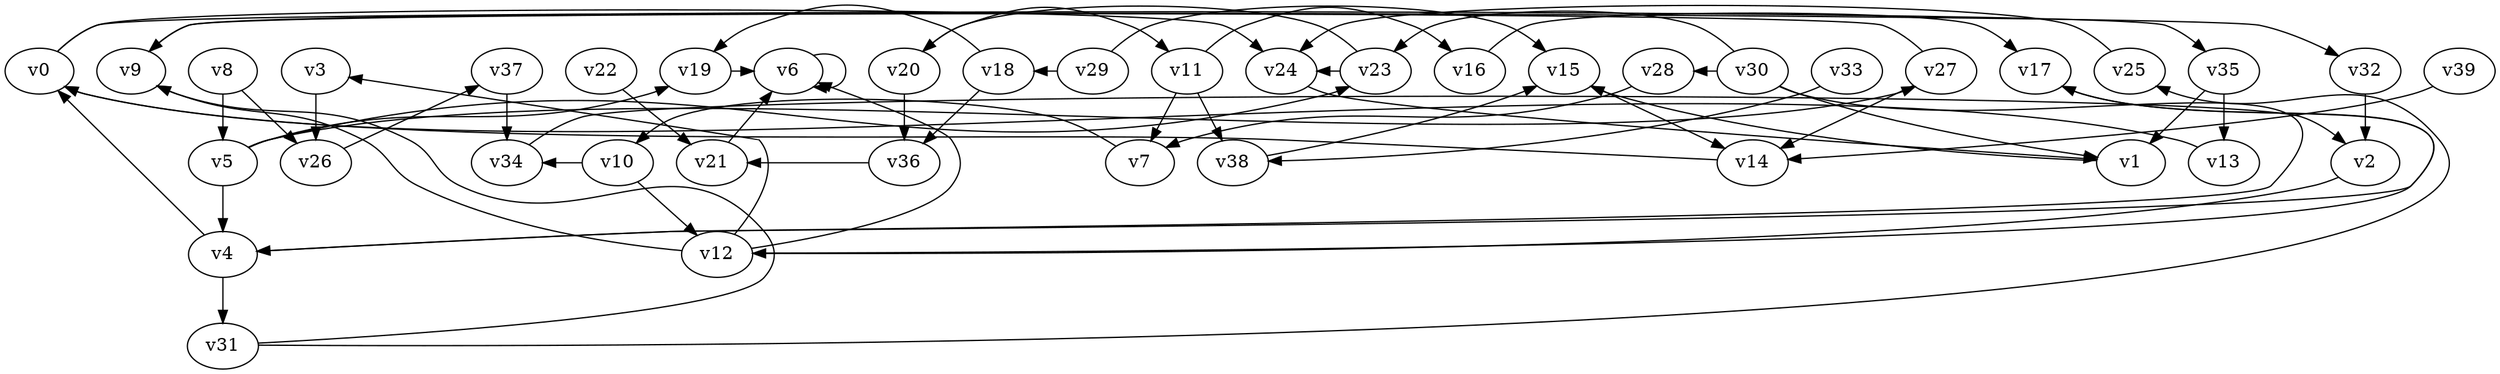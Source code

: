 // Benchmark game 49 - 40 vertices
digraph G {
    v0 [name="v0", player=1, target=1];
    v1 [name="v1", player=0];
    v2 [name="v2", player=1];
    v3 [name="v3", player=0, target=1];
    v4 [name="v4", player=0];
    v5 [name="v5", player=1];
    v6 [name="v6", player=0, target=1];
    v7 [name="v7", player=0];
    v8 [name="v8", player=1];
    v9 [name="v9", player=1];
    v10 [name="v10", player=1];
    v11 [name="v11", player=1];
    v12 [name="v12", player=0];
    v13 [name="v13", player=0];
    v14 [name="v14", player=0];
    v15 [name="v15", player=1];
    v16 [name="v16", player=0];
    v17 [name="v17", player=1];
    v18 [name="v18", player=1];
    v19 [name="v19", player=0, target=1];
    v20 [name="v20", player=0];
    v21 [name="v21", player=0];
    v22 [name="v22", player=0];
    v23 [name="v23", player=0];
    v24 [name="v24", player=1, target=1];
    v25 [name="v25", player=0];
    v26 [name="v26", player=1];
    v27 [name="v27", player=0];
    v28 [name="v28", player=0, target=1];
    v29 [name="v29", player=0];
    v30 [name="v30", player=1];
    v31 [name="v31", player=0];
    v32 [name="v32", player=1];
    v33 [name="v33", player=1, target=1];
    v34 [name="v34", player=0];
    v35 [name="v35", player=0];
    v36 [name="v36", player=0];
    v37 [name="v37", player=0];
    v38 [name="v38", player=1];
    v39 [name="v39", player=0];

    v0 -> v24 [constraint="time >= 15"];
    v1 -> v15 [constraint="time == 7"];
    v2 -> v12;
    v3 -> v26;
    v4 -> v0 [constraint="time == 6"];
    v5 -> v4;
    v6 -> v6 [constraint="time >= 14"];
    v7 -> v10 [constraint="time >= 1"];
    v8 -> v26 [constraint="time % 4 == 2"];
    v9 -> v35 [constraint="time % 6 == 1"];
    v10 -> v34 [constraint="time == 13"];
    v11 -> v7;
    v12 -> v6 [constraint="time == 5"];
    v13 -> v0 [constraint="time == 10"];
    v14 -> v0 [constraint="time == 14"];
    v15 -> v14;
    v16 -> v17 [constraint="time % 4 == 0"];
    v17 -> v4 [constraint="time <= 18"];
    v18 -> v19 [constraint="time >= 8"];
    v19 -> v6 [constraint="time >= 13"];
    v20 -> v36;
    v21 -> v6 [constraint="time % 5 == 1"];
    v22 -> v21;
    v23 -> v20 [constraint="(time >= 2) && (time <= 20)"];
    v24 -> v1 [constraint="time % 6 == 3"];
    v25 -> v24 [constraint="time % 3 == 2"];
    v26 -> v37 [constraint="time >= 1"];
    v27 -> v14;
    v28 -> v7 [constraint="time == 13"];
    v29 -> v15 [constraint="time % 2 == 0"];
    v30 -> v23 [constraint="time == 6"];
    v31 -> v9 [constraint="time == 20"];
    v32 -> v2;
    v33 -> v38 [constraint="(time % 3 == 0) || (time % 4 == 1)"];
    v34 -> v2 [constraint="time % 5 == 2"];
    v35 -> v1;
    v36 -> v21 [constraint="time == 6"];
    v37 -> v34;
    v38 -> v15 [constraint="time >= 12"];
    v39 -> v14 [constraint="time % 5 == 4"];
    v20 -> v11 [constraint="time == 0"];
    v4 -> v31;
    v12 -> v3 [constraint="time % 3 == 0"];
    v8 -> v5;
    v35 -> v13;
    v5 -> v27 [constraint="time >= 5"];
    v10 -> v12;
    v11 -> v38;
    v18 -> v36 [constraint="time == 20"];
    v12 -> v17 [constraint="time <= 20"];
    v5 -> v23 [constraint="time == 5"];
    v30 -> v28 [constraint="time == 19"];
    v27 -> v9 [constraint="time >= 13"];
    v30 -> v1 [constraint="time >= 7"];
    v5 -> v19 [constraint="time % 3 == 2"];
    v11 -> v16 [constraint="time == 9"];
    v29 -> v18 [constraint="time == 19"];
    v30 -> v4 [constraint="time == 15"];
    v12 -> v9 [constraint="time <= 5"];
    v0 -> v32 [constraint="time >= 6"];
    v31 -> v25 [constraint="time <= 17"];
    v23 -> v24 [constraint="time == 20"];
}
